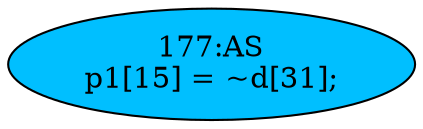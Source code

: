 strict digraph "" {
	node [label="\N"];
	"177:AS"	 [ast="<pyverilog.vparser.ast.Assign object at 0x7f40783b4c10>",
		def_var="['p1']",
		fillcolor=deepskyblue,
		label="177:AS
p1[15] = ~d[31];",
		statements="[]",
		style=filled,
		typ=Assign,
		use_var="['d']"];
}
